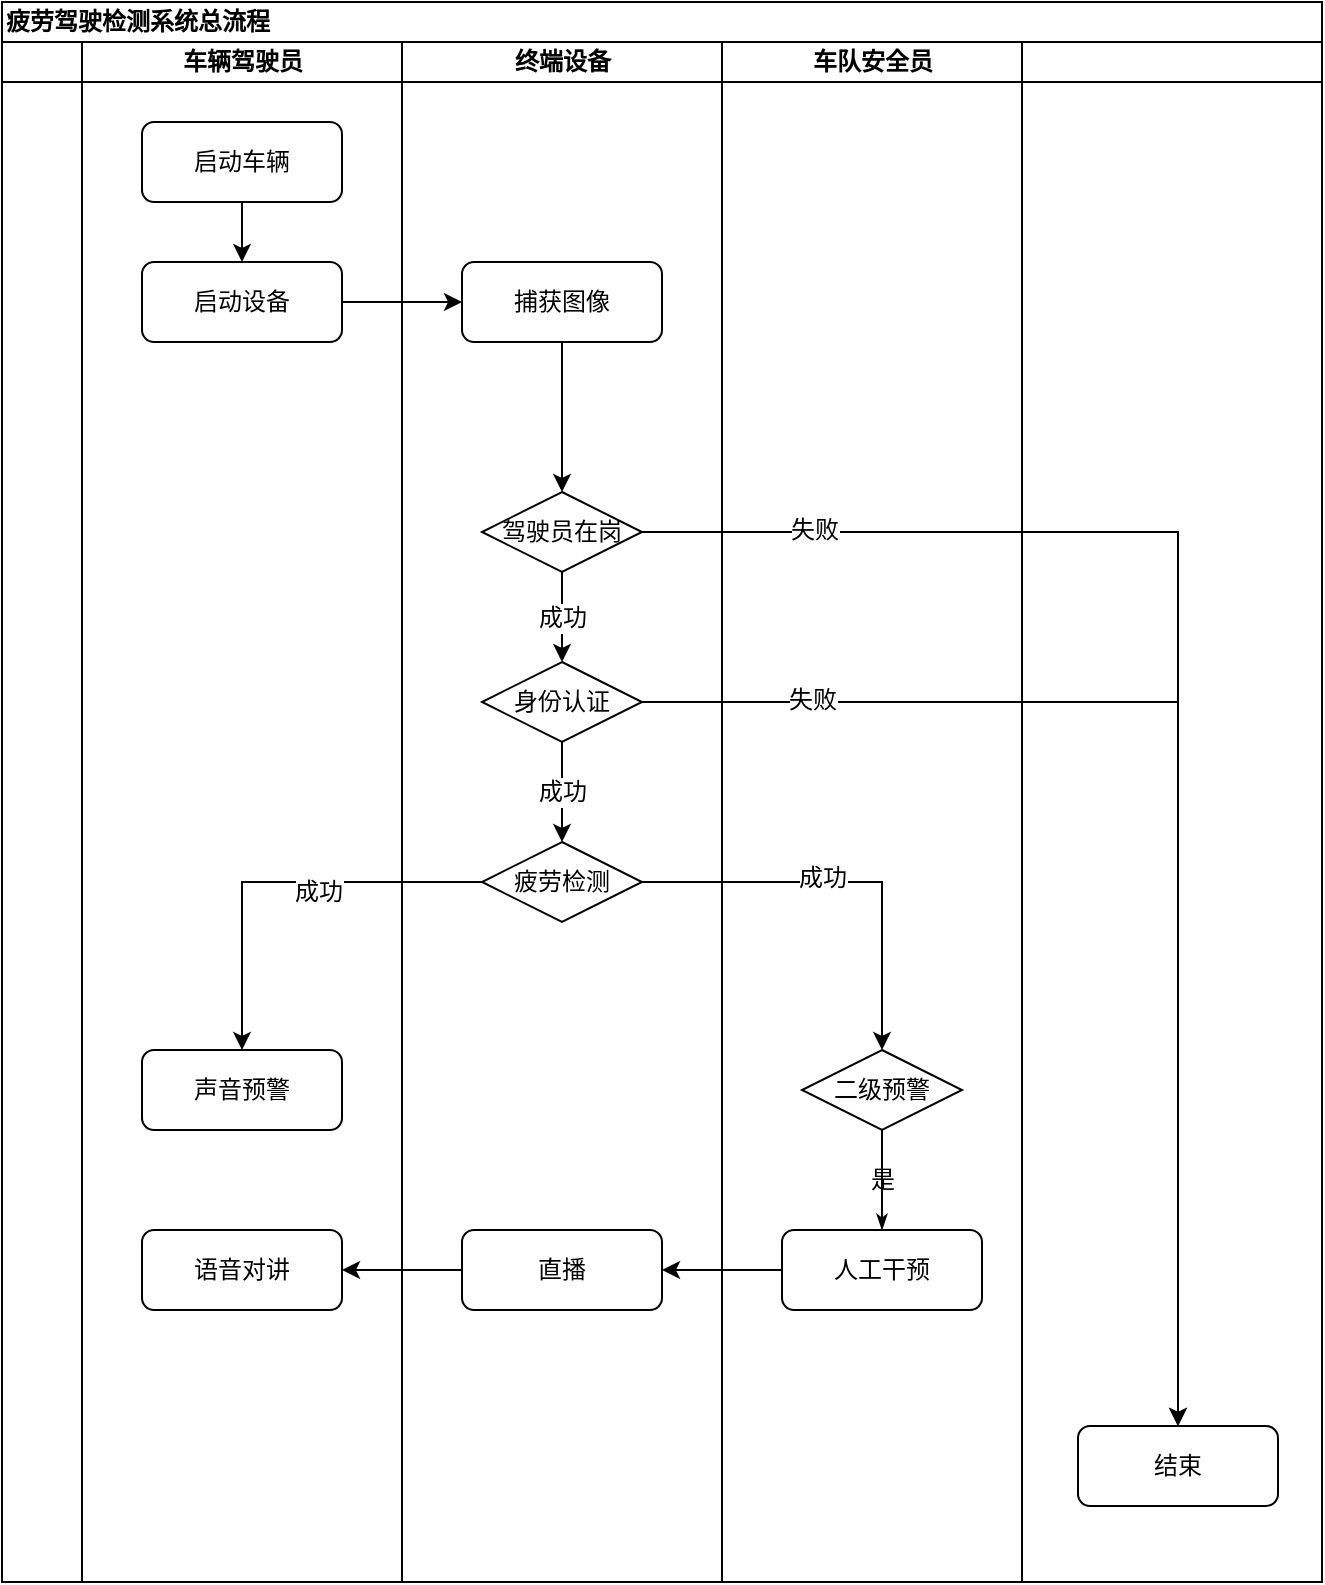 <mxfile version="13.9.3" type="github"><diagram name="Page-1" id="74e2e168-ea6b-b213-b513-2b3c1d86103e"><mxGraphModel dx="1995" dy="1073" grid="1" gridSize="10" guides="1" tooltips="1" connect="1" arrows="1" fold="1" page="1" pageScale="1" pageWidth="1100" pageHeight="850" background="#ffffff" math="0" shadow="0"><root><mxCell id="0"/><mxCell id="1" parent="0"/><mxCell id="77e6c97f196da883-1" value="疲劳驾驶检测系统总流程" style="swimlane;html=1;childLayout=stackLayout;startSize=20;rounded=0;shadow=0;labelBackgroundColor=none;strokeWidth=1;fontFamily=Verdana;fontSize=12;align=left;" parent="1" vertex="1"><mxGeometry x="70" y="20" width="660" height="790" as="geometry"/></mxCell><mxCell id="77e6c97f196da883-2" value="" style="swimlane;html=1;startSize=20;" parent="77e6c97f196da883-1" vertex="1"><mxGeometry y="20" width="40" height="770" as="geometry"/></mxCell><mxCell id="77e6c97f196da883-3" value="车辆驾驶员" style="swimlane;html=1;startSize=20;" parent="77e6c97f196da883-1" vertex="1"><mxGeometry x="40" y="20" width="160" height="770" as="geometry"/></mxCell><mxCell id="wbGANwPSu1z8eDDNQpr_-37" style="edgeStyle=orthogonalEdgeStyle;rounded=0;orthogonalLoop=1;jettySize=auto;html=1;exitX=0.5;exitY=1;exitDx=0;exitDy=0;entryX=0.5;entryY=0;entryDx=0;entryDy=0;fontFamily=Helvetica;fontSize=14;" parent="77e6c97f196da883-3" source="77e6c97f196da883-11" target="77e6c97f196da883-12" edge="1"><mxGeometry relative="1" as="geometry"/></mxCell><mxCell id="77e6c97f196da883-11" value="启动车辆" style="rounded=1;whiteSpace=wrap;html=1;shadow=0;labelBackgroundColor=none;strokeWidth=1;fontFamily=Verdana;fontSize=12;align=center;imageHeight=24;" parent="77e6c97f196da883-3" vertex="1"><mxGeometry x="30" y="40" width="100" height="40" as="geometry"/></mxCell><mxCell id="77e6c97f196da883-12" value="启动设备" style="rounded=1;whiteSpace=wrap;html=1;shadow=0;labelBackgroundColor=none;strokeWidth=1;fontFamily=Verdana;fontSize=12;align=center;imageHeight=24;" parent="77e6c97f196da883-3" vertex="1"><mxGeometry x="30" y="110" width="100" height="40" as="geometry"/></mxCell><mxCell id="wbGANwPSu1z8eDDNQpr_-46" value="声音预警" style="rounded=1;whiteSpace=wrap;html=1;shadow=0;labelBackgroundColor=none;strokeWidth=1;fontFamily=Verdana;fontSize=12;align=center;imageHeight=24;" parent="77e6c97f196da883-3" vertex="1"><mxGeometry x="30" y="504" width="100" height="40" as="geometry"/></mxCell><mxCell id="wbGANwPSu1z8eDDNQpr_-54" value="语音对讲" style="rounded=1;whiteSpace=wrap;html=1;shadow=0;labelBackgroundColor=none;strokeWidth=1;fontFamily=Verdana;fontSize=12;align=center;imageHeight=24;" parent="77e6c97f196da883-3" vertex="1"><mxGeometry x="30" y="594" width="100" height="40" as="geometry"/></mxCell><mxCell id="77e6c97f196da883-4" value="终端设备" style="swimlane;html=1;startSize=20;" parent="77e6c97f196da883-1" vertex="1"><mxGeometry x="200" y="20" width="160" height="770" as="geometry"/></mxCell><mxCell id="wbGANwPSu1z8eDDNQpr_-35" style="edgeStyle=orthogonalEdgeStyle;rounded=0;orthogonalLoop=1;jettySize=auto;html=1;entryX=0.5;entryY=0;entryDx=0;entryDy=0;fontFamily=Helvetica;fontSize=14;" parent="77e6c97f196da883-4" source="wbGANwPSu1z8eDDNQpr_-28" target="77e6c97f196da883-13" edge="1"><mxGeometry relative="1" as="geometry"/></mxCell><mxCell id="wbGANwPSu1z8eDDNQpr_-28" value="捕获图像" style="rounded=1;whiteSpace=wrap;html=1;shadow=0;labelBackgroundColor=none;strokeWidth=1;fontFamily=Verdana;fontSize=12;align=center;" parent="77e6c97f196da883-4" vertex="1"><mxGeometry x="30" y="110" width="100" height="40" as="geometry"/></mxCell><mxCell id="wbGANwPSu1z8eDDNQpr_-43" value="成功" style="edgeStyle=orthogonalEdgeStyle;rounded=0;orthogonalLoop=1;jettySize=auto;html=1;entryX=0.5;entryY=0;entryDx=0;entryDy=0;fontFamily=Helvetica;fontSize=12;" parent="77e6c97f196da883-4" source="77e6c97f196da883-13" target="wbGANwPSu1z8eDDNQpr_-42" edge="1"><mxGeometry relative="1" as="geometry"/></mxCell><mxCell id="77e6c97f196da883-13" value="驾驶员在岗" style="rhombus;whiteSpace=wrap;html=1;rounded=0;shadow=0;labelBackgroundColor=none;strokeWidth=1;fontFamily=Verdana;fontSize=12;align=center;" parent="77e6c97f196da883-4" vertex="1"><mxGeometry x="40" y="225" width="80" height="40" as="geometry"/></mxCell><mxCell id="wbGANwPSu1z8eDDNQpr_-45" value="成功" style="edgeStyle=orthogonalEdgeStyle;rounded=0;orthogonalLoop=1;jettySize=auto;html=1;entryX=0.5;entryY=0;entryDx=0;entryDy=0;fontFamily=Helvetica;fontSize=12;" parent="77e6c97f196da883-4" source="wbGANwPSu1z8eDDNQpr_-42" target="wbGANwPSu1z8eDDNQpr_-44" edge="1"><mxGeometry relative="1" as="geometry"/></mxCell><mxCell id="wbGANwPSu1z8eDDNQpr_-42" value="身份认证" style="rhombus;whiteSpace=wrap;html=1;rounded=0;shadow=0;labelBackgroundColor=none;strokeWidth=1;fontFamily=Verdana;fontSize=12;align=center;" parent="77e6c97f196da883-4" vertex="1"><mxGeometry x="40" y="310" width="80" height="40" as="geometry"/></mxCell><mxCell id="wbGANwPSu1z8eDDNQpr_-44" value="疲劳检测" style="rhombus;whiteSpace=wrap;html=1;rounded=0;shadow=0;labelBackgroundColor=none;strokeWidth=1;fontFamily=Verdana;fontSize=12;align=center;" parent="77e6c97f196da883-4" vertex="1"><mxGeometry x="40" y="400" width="80" height="40" as="geometry"/></mxCell><mxCell id="wbGANwPSu1z8eDDNQpr_-53" value="直播" style="rounded=1;whiteSpace=wrap;html=1;shadow=0;labelBackgroundColor=none;strokeWidth=1;fontFamily=Verdana;fontSize=12;align=center;imageHeight=24;" parent="77e6c97f196da883-4" vertex="1"><mxGeometry x="30" y="594" width="100" height="40" as="geometry"/></mxCell><mxCell id="77e6c97f196da883-5" value="车队安全员" style="swimlane;html=1;startSize=20;" parent="77e6c97f196da883-1" vertex="1"><mxGeometry x="360" y="20" width="150" height="770" as="geometry"/></mxCell><mxCell id="77e6c97f196da883-16" value="二级预警" style="rhombus;whiteSpace=wrap;html=1;rounded=0;shadow=0;labelBackgroundColor=none;strokeWidth=1;fontFamily=Verdana;fontSize=12;align=center;" parent="77e6c97f196da883-5" vertex="1"><mxGeometry x="40" y="504" width="80" height="40" as="geometry"/></mxCell><mxCell id="77e6c97f196da883-17" value="人工干预" style="rounded=1;whiteSpace=wrap;html=1;shadow=0;labelBackgroundColor=none;strokeWidth=1;fontFamily=Verdana;fontSize=12;align=center;imageHeight=24;" parent="77e6c97f196da883-5" vertex="1"><mxGeometry x="30" y="594" width="100" height="40" as="geometry"/></mxCell><mxCell id="77e6c97f196da883-35" value="是" style="edgeStyle=orthogonalEdgeStyle;rounded=1;html=1;labelBackgroundColor=none;startArrow=none;startFill=0;startSize=5;endArrow=classicThin;endFill=1;endSize=5;jettySize=auto;orthogonalLoop=1;strokeWidth=1;fontFamily=Verdana;fontSize=12;" parent="77e6c97f196da883-5" source="77e6c97f196da883-16" target="77e6c97f196da883-17" edge="1"><mxGeometry relative="1" as="geometry"/></mxCell><mxCell id="wbGANwPSu1z8eDDNQpr_-36" style="edgeStyle=orthogonalEdgeStyle;rounded=0;orthogonalLoop=1;jettySize=auto;html=1;entryX=0;entryY=0.5;entryDx=0;entryDy=0;fontFamily=Helvetica;fontSize=14;" parent="77e6c97f196da883-1" source="77e6c97f196da883-12" target="wbGANwPSu1z8eDDNQpr_-28" edge="1"><mxGeometry relative="1" as="geometry"/></mxCell><mxCell id="wbGANwPSu1z8eDDNQpr_-50" style="edgeStyle=orthogonalEdgeStyle;rounded=0;orthogonalLoop=1;jettySize=auto;html=1;exitX=0;exitY=0.5;exitDx=0;exitDy=0;fontFamily=Helvetica;fontSize=12;" parent="77e6c97f196da883-1" source="wbGANwPSu1z8eDDNQpr_-44" target="wbGANwPSu1z8eDDNQpr_-46" edge="1"><mxGeometry relative="1" as="geometry"/></mxCell><mxCell id="wbGANwPSu1z8eDDNQpr_-66" value="成功" style="edgeLabel;html=1;align=center;verticalAlign=middle;resizable=0;points=[];fontSize=12;fontFamily=Helvetica;" parent="wbGANwPSu1z8eDDNQpr_-50" vertex="1" connectable="0"><mxGeometry x="-0.19" y="5" relative="1" as="geometry"><mxPoint as="offset"/></mxGeometry></mxCell><mxCell id="wbGANwPSu1z8eDDNQpr_-52" style="edgeStyle=orthogonalEdgeStyle;rounded=0;orthogonalLoop=1;jettySize=auto;html=1;exitX=1;exitY=0.5;exitDx=0;exitDy=0;entryX=0.5;entryY=0;entryDx=0;entryDy=0;fontFamily=Helvetica;fontSize=12;" parent="77e6c97f196da883-1" source="wbGANwPSu1z8eDDNQpr_-44" target="77e6c97f196da883-16" edge="1"><mxGeometry relative="1" as="geometry"><Array as="points"><mxPoint x="440" y="440"/></Array></mxGeometry></mxCell><mxCell id="wbGANwPSu1z8eDDNQpr_-67" value="成功" style="edgeLabel;html=1;align=center;verticalAlign=middle;resizable=0;points=[];fontSize=12;fontFamily=Helvetica;" parent="wbGANwPSu1z8eDDNQpr_-52" vertex="1" connectable="0"><mxGeometry x="-0.116" y="2" relative="1" as="geometry"><mxPoint as="offset"/></mxGeometry></mxCell><mxCell id="wbGANwPSu1z8eDDNQpr_-55" style="edgeStyle=orthogonalEdgeStyle;rounded=0;orthogonalLoop=1;jettySize=auto;html=1;exitX=0;exitY=0.5;exitDx=0;exitDy=0;entryX=1;entryY=0.5;entryDx=0;entryDy=0;fontFamily=Helvetica;fontSize=14;" parent="77e6c97f196da883-1" source="77e6c97f196da883-17" target="wbGANwPSu1z8eDDNQpr_-53" edge="1"><mxGeometry relative="1" as="geometry"/></mxCell><mxCell id="wbGANwPSu1z8eDDNQpr_-56" style="edgeStyle=orthogonalEdgeStyle;rounded=0;orthogonalLoop=1;jettySize=auto;html=1;exitX=0;exitY=0.5;exitDx=0;exitDy=0;fontFamily=Helvetica;fontSize=14;" parent="77e6c97f196da883-1" source="wbGANwPSu1z8eDDNQpr_-53" target="wbGANwPSu1z8eDDNQpr_-54" edge="1"><mxGeometry relative="1" as="geometry"/></mxCell><mxCell id="wbGANwPSu1z8eDDNQpr_-62" value="" style="swimlane;html=1;startSize=20;" parent="77e6c97f196da883-1" vertex="1"><mxGeometry x="510" y="20" width="150" height="770" as="geometry"/></mxCell><mxCell id="wbGANwPSu1z8eDDNQpr_-38" value="结束" style="rounded=1;whiteSpace=wrap;html=1;shadow=0;labelBackgroundColor=none;strokeWidth=1;fontFamily=Verdana;fontSize=12;align=center;imageHeight=24;" parent="wbGANwPSu1z8eDDNQpr_-62" vertex="1"><mxGeometry x="28" y="692" width="100" height="40" as="geometry"/></mxCell><mxCell id="wbGANwPSu1z8eDDNQpr_-39" style="edgeStyle=orthogonalEdgeStyle;rounded=0;orthogonalLoop=1;jettySize=auto;html=1;fontFamily=Helvetica;fontSize=12;exitX=1;exitY=0.5;exitDx=0;exitDy=0;" parent="77e6c97f196da883-1" source="77e6c97f196da883-13" target="wbGANwPSu1z8eDDNQpr_-38" edge="1"><mxGeometry relative="1" as="geometry"><Array as="points"><mxPoint x="588" y="265"/></Array></mxGeometry></mxCell><mxCell id="wbGANwPSu1z8eDDNQpr_-48" value="失败" style="edgeLabel;html=1;align=center;verticalAlign=middle;resizable=0;points=[];fontSize=12;fontFamily=Helvetica;" parent="wbGANwPSu1z8eDDNQpr_-39" vertex="1" connectable="0"><mxGeometry x="-0.76" y="1" relative="1" as="geometry"><mxPoint as="offset"/></mxGeometry></mxCell><mxCell id="wbGANwPSu1z8eDDNQpr_-47" style="edgeStyle=orthogonalEdgeStyle;rounded=0;orthogonalLoop=1;jettySize=auto;html=1;fontFamily=Helvetica;fontSize=14;entryX=0.5;entryY=0;entryDx=0;entryDy=0;exitX=1;exitY=0.5;exitDx=0;exitDy=0;" parent="77e6c97f196da883-1" source="wbGANwPSu1z8eDDNQpr_-42" target="wbGANwPSu1z8eDDNQpr_-38" edge="1"><mxGeometry relative="1" as="geometry"><mxPoint x="320" y="260" as="targetPoint"/><mxPoint x="240" y="360" as="sourcePoint"/><Array as="points"><mxPoint x="588" y="350"/></Array></mxGeometry></mxCell><mxCell id="wbGANwPSu1z8eDDNQpr_-49" value="失败" style="edgeLabel;html=1;align=center;verticalAlign=middle;resizable=0;points=[];fontSize=12;fontFamily=Helvetica;" parent="wbGANwPSu1z8eDDNQpr_-47" vertex="1" connectable="0"><mxGeometry x="-0.732" y="1" relative="1" as="geometry"><mxPoint as="offset"/></mxGeometry></mxCell></root></mxGraphModel></diagram></mxfile>